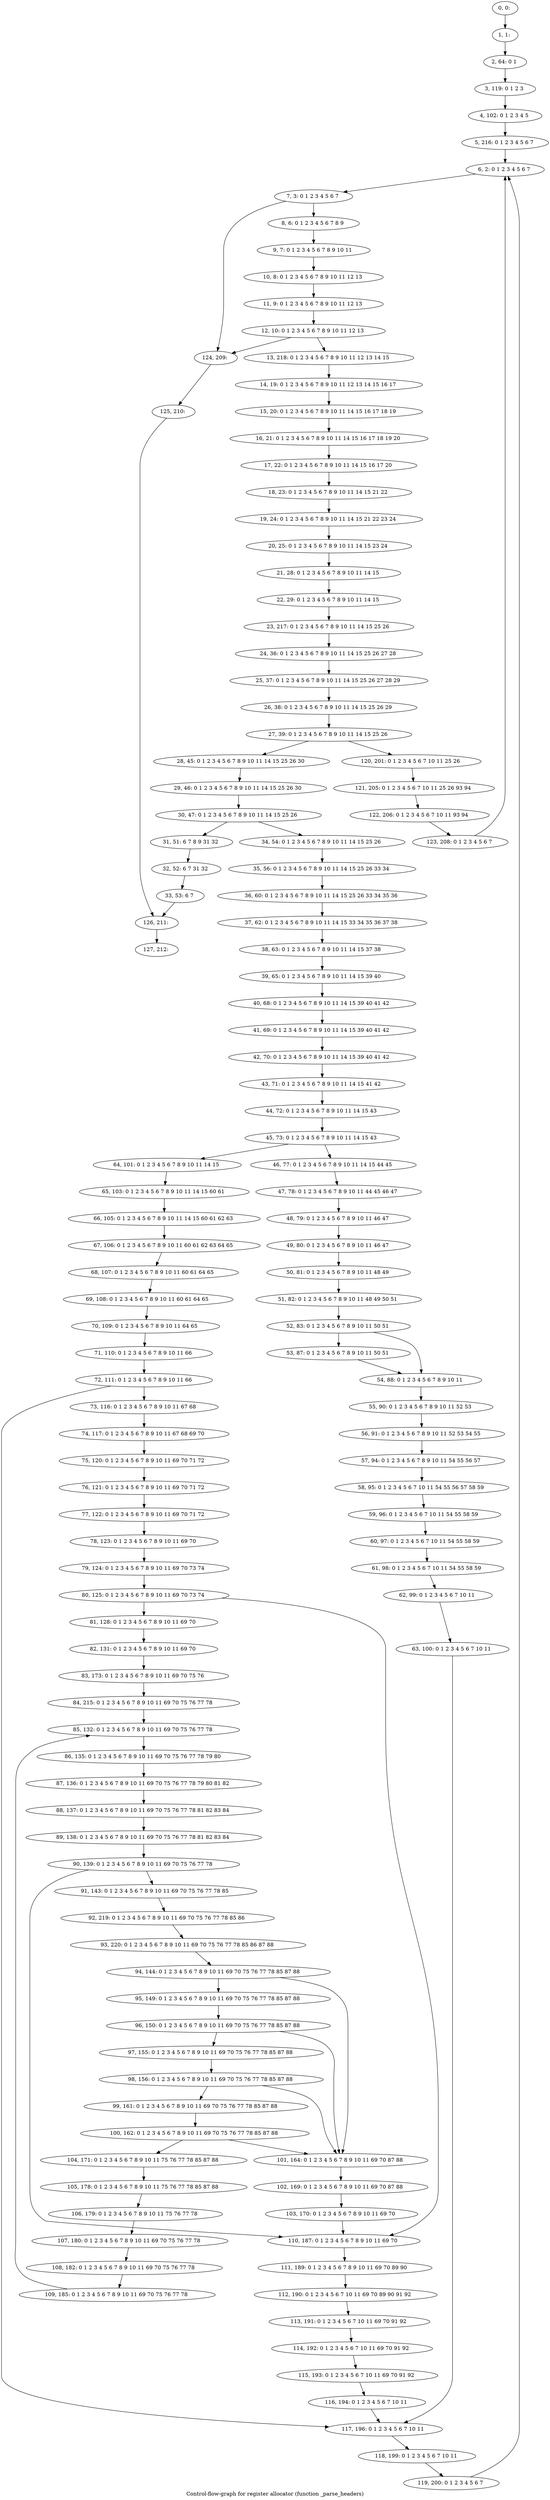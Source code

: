 digraph G {
graph [label="Control-flow-graph for register allocator (function _parse_headers)"]
0[label="0, 0: "];
1[label="1, 1: "];
2[label="2, 64: 0 1 "];
3[label="3, 119: 0 1 2 3 "];
4[label="4, 102: 0 1 2 3 4 5 "];
5[label="5, 216: 0 1 2 3 4 5 6 7 "];
6[label="6, 2: 0 1 2 3 4 5 6 7 "];
7[label="7, 3: 0 1 2 3 4 5 6 7 "];
8[label="8, 6: 0 1 2 3 4 5 6 7 8 9 "];
9[label="9, 7: 0 1 2 3 4 5 6 7 8 9 10 11 "];
10[label="10, 8: 0 1 2 3 4 5 6 7 8 9 10 11 12 13 "];
11[label="11, 9: 0 1 2 3 4 5 6 7 8 9 10 11 12 13 "];
12[label="12, 10: 0 1 2 3 4 5 6 7 8 9 10 11 12 13 "];
13[label="13, 218: 0 1 2 3 4 5 6 7 8 9 10 11 12 13 14 15 "];
14[label="14, 19: 0 1 2 3 4 5 6 7 8 9 10 11 12 13 14 15 16 17 "];
15[label="15, 20: 0 1 2 3 4 5 6 7 8 9 10 11 14 15 16 17 18 19 "];
16[label="16, 21: 0 1 2 3 4 5 6 7 8 9 10 11 14 15 16 17 18 19 20 "];
17[label="17, 22: 0 1 2 3 4 5 6 7 8 9 10 11 14 15 16 17 20 "];
18[label="18, 23: 0 1 2 3 4 5 6 7 8 9 10 11 14 15 21 22 "];
19[label="19, 24: 0 1 2 3 4 5 6 7 8 9 10 11 14 15 21 22 23 24 "];
20[label="20, 25: 0 1 2 3 4 5 6 7 8 9 10 11 14 15 23 24 "];
21[label="21, 28: 0 1 2 3 4 5 6 7 8 9 10 11 14 15 "];
22[label="22, 29: 0 1 2 3 4 5 6 7 8 9 10 11 14 15 "];
23[label="23, 217: 0 1 2 3 4 5 6 7 8 9 10 11 14 15 25 26 "];
24[label="24, 36: 0 1 2 3 4 5 6 7 8 9 10 11 14 15 25 26 27 28 "];
25[label="25, 37: 0 1 2 3 4 5 6 7 8 9 10 11 14 15 25 26 27 28 29 "];
26[label="26, 38: 0 1 2 3 4 5 6 7 8 9 10 11 14 15 25 26 29 "];
27[label="27, 39: 0 1 2 3 4 5 6 7 8 9 10 11 14 15 25 26 "];
28[label="28, 45: 0 1 2 3 4 5 6 7 8 9 10 11 14 15 25 26 30 "];
29[label="29, 46: 0 1 2 3 4 5 6 7 8 9 10 11 14 15 25 26 30 "];
30[label="30, 47: 0 1 2 3 4 5 6 7 8 9 10 11 14 15 25 26 "];
31[label="31, 51: 6 7 8 9 31 32 "];
32[label="32, 52: 6 7 31 32 "];
33[label="33, 53: 6 7 "];
34[label="34, 54: 0 1 2 3 4 5 6 7 8 9 10 11 14 15 25 26 "];
35[label="35, 56: 0 1 2 3 4 5 6 7 8 9 10 11 14 15 25 26 33 34 "];
36[label="36, 60: 0 1 2 3 4 5 6 7 8 9 10 11 14 15 25 26 33 34 35 36 "];
37[label="37, 62: 0 1 2 3 4 5 6 7 8 9 10 11 14 15 33 34 35 36 37 38 "];
38[label="38, 63: 0 1 2 3 4 5 6 7 8 9 10 11 14 15 37 38 "];
39[label="39, 65: 0 1 2 3 4 5 6 7 8 9 10 11 14 15 39 40 "];
40[label="40, 68: 0 1 2 3 4 5 6 7 8 9 10 11 14 15 39 40 41 42 "];
41[label="41, 69: 0 1 2 3 4 5 6 7 8 9 10 11 14 15 39 40 41 42 "];
42[label="42, 70: 0 1 2 3 4 5 6 7 8 9 10 11 14 15 39 40 41 42 "];
43[label="43, 71: 0 1 2 3 4 5 6 7 8 9 10 11 14 15 41 42 "];
44[label="44, 72: 0 1 2 3 4 5 6 7 8 9 10 11 14 15 43 "];
45[label="45, 73: 0 1 2 3 4 5 6 7 8 9 10 11 14 15 43 "];
46[label="46, 77: 0 1 2 3 4 5 6 7 8 9 10 11 14 15 44 45 "];
47[label="47, 78: 0 1 2 3 4 5 6 7 8 9 10 11 44 45 46 47 "];
48[label="48, 79: 0 1 2 3 4 5 6 7 8 9 10 11 46 47 "];
49[label="49, 80: 0 1 2 3 4 5 6 7 8 9 10 11 46 47 "];
50[label="50, 81: 0 1 2 3 4 5 6 7 8 9 10 11 48 49 "];
51[label="51, 82: 0 1 2 3 4 5 6 7 8 9 10 11 48 49 50 51 "];
52[label="52, 83: 0 1 2 3 4 5 6 7 8 9 10 11 50 51 "];
53[label="53, 87: 0 1 2 3 4 5 6 7 8 9 10 11 50 51 "];
54[label="54, 88: 0 1 2 3 4 5 6 7 8 9 10 11 "];
55[label="55, 90: 0 1 2 3 4 5 6 7 8 9 10 11 52 53 "];
56[label="56, 91: 0 1 2 3 4 5 6 7 8 9 10 11 52 53 54 55 "];
57[label="57, 94: 0 1 2 3 4 5 6 7 8 9 10 11 54 55 56 57 "];
58[label="58, 95: 0 1 2 3 4 5 6 7 10 11 54 55 56 57 58 59 "];
59[label="59, 96: 0 1 2 3 4 5 6 7 10 11 54 55 58 59 "];
60[label="60, 97: 0 1 2 3 4 5 6 7 10 11 54 55 58 59 "];
61[label="61, 98: 0 1 2 3 4 5 6 7 10 11 54 55 58 59 "];
62[label="62, 99: 0 1 2 3 4 5 6 7 10 11 "];
63[label="63, 100: 0 1 2 3 4 5 6 7 10 11 "];
64[label="64, 101: 0 1 2 3 4 5 6 7 8 9 10 11 14 15 "];
65[label="65, 103: 0 1 2 3 4 5 6 7 8 9 10 11 14 15 60 61 "];
66[label="66, 105: 0 1 2 3 4 5 6 7 8 9 10 11 14 15 60 61 62 63 "];
67[label="67, 106: 0 1 2 3 4 5 6 7 8 9 10 11 60 61 62 63 64 65 "];
68[label="68, 107: 0 1 2 3 4 5 6 7 8 9 10 11 60 61 64 65 "];
69[label="69, 108: 0 1 2 3 4 5 6 7 8 9 10 11 60 61 64 65 "];
70[label="70, 109: 0 1 2 3 4 5 6 7 8 9 10 11 64 65 "];
71[label="71, 110: 0 1 2 3 4 5 6 7 8 9 10 11 66 "];
72[label="72, 111: 0 1 2 3 4 5 6 7 8 9 10 11 66 "];
73[label="73, 116: 0 1 2 3 4 5 6 7 8 9 10 11 67 68 "];
74[label="74, 117: 0 1 2 3 4 5 6 7 8 9 10 11 67 68 69 70 "];
75[label="75, 120: 0 1 2 3 4 5 6 7 8 9 10 11 69 70 71 72 "];
76[label="76, 121: 0 1 2 3 4 5 6 7 8 9 10 11 69 70 71 72 "];
77[label="77, 122: 0 1 2 3 4 5 6 7 8 9 10 11 69 70 71 72 "];
78[label="78, 123: 0 1 2 3 4 5 6 7 8 9 10 11 69 70 "];
79[label="79, 124: 0 1 2 3 4 5 6 7 8 9 10 11 69 70 73 74 "];
80[label="80, 125: 0 1 2 3 4 5 6 7 8 9 10 11 69 70 73 74 "];
81[label="81, 128: 0 1 2 3 4 5 6 7 8 9 10 11 69 70 "];
82[label="82, 131: 0 1 2 3 4 5 6 7 8 9 10 11 69 70 "];
83[label="83, 173: 0 1 2 3 4 5 6 7 8 9 10 11 69 70 75 76 "];
84[label="84, 215: 0 1 2 3 4 5 6 7 8 9 10 11 69 70 75 76 77 78 "];
85[label="85, 132: 0 1 2 3 4 5 6 7 8 9 10 11 69 70 75 76 77 78 "];
86[label="86, 135: 0 1 2 3 4 5 6 7 8 9 10 11 69 70 75 76 77 78 79 80 "];
87[label="87, 136: 0 1 2 3 4 5 6 7 8 9 10 11 69 70 75 76 77 78 79 80 81 82 "];
88[label="88, 137: 0 1 2 3 4 5 6 7 8 9 10 11 69 70 75 76 77 78 81 82 83 84 "];
89[label="89, 138: 0 1 2 3 4 5 6 7 8 9 10 11 69 70 75 76 77 78 81 82 83 84 "];
90[label="90, 139: 0 1 2 3 4 5 6 7 8 9 10 11 69 70 75 76 77 78 "];
91[label="91, 143: 0 1 2 3 4 5 6 7 8 9 10 11 69 70 75 76 77 78 85 "];
92[label="92, 219: 0 1 2 3 4 5 6 7 8 9 10 11 69 70 75 76 77 78 85 86 "];
93[label="93, 220: 0 1 2 3 4 5 6 7 8 9 10 11 69 70 75 76 77 78 85 86 87 88 "];
94[label="94, 144: 0 1 2 3 4 5 6 7 8 9 10 11 69 70 75 76 77 78 85 87 88 "];
95[label="95, 149: 0 1 2 3 4 5 6 7 8 9 10 11 69 70 75 76 77 78 85 87 88 "];
96[label="96, 150: 0 1 2 3 4 5 6 7 8 9 10 11 69 70 75 76 77 78 85 87 88 "];
97[label="97, 155: 0 1 2 3 4 5 6 7 8 9 10 11 69 70 75 76 77 78 85 87 88 "];
98[label="98, 156: 0 1 2 3 4 5 6 7 8 9 10 11 69 70 75 76 77 78 85 87 88 "];
99[label="99, 161: 0 1 2 3 4 5 6 7 8 9 10 11 69 70 75 76 77 78 85 87 88 "];
100[label="100, 162: 0 1 2 3 4 5 6 7 8 9 10 11 69 70 75 76 77 78 85 87 88 "];
101[label="101, 164: 0 1 2 3 4 5 6 7 8 9 10 11 69 70 87 88 "];
102[label="102, 169: 0 1 2 3 4 5 6 7 8 9 10 11 69 70 87 88 "];
103[label="103, 170: 0 1 2 3 4 5 6 7 8 9 10 11 69 70 "];
104[label="104, 171: 0 1 2 3 4 5 6 7 8 9 10 11 75 76 77 78 85 87 88 "];
105[label="105, 178: 0 1 2 3 4 5 6 7 8 9 10 11 75 76 77 78 85 87 88 "];
106[label="106, 179: 0 1 2 3 4 5 6 7 8 9 10 11 75 76 77 78 "];
107[label="107, 180: 0 1 2 3 4 5 6 7 8 9 10 11 69 70 75 76 77 78 "];
108[label="108, 182: 0 1 2 3 4 5 6 7 8 9 10 11 69 70 75 76 77 78 "];
109[label="109, 185: 0 1 2 3 4 5 6 7 8 9 10 11 69 70 75 76 77 78 "];
110[label="110, 187: 0 1 2 3 4 5 6 7 8 9 10 11 69 70 "];
111[label="111, 189: 0 1 2 3 4 5 6 7 8 9 10 11 69 70 89 90 "];
112[label="112, 190: 0 1 2 3 4 5 6 7 10 11 69 70 89 90 91 92 "];
113[label="113, 191: 0 1 2 3 4 5 6 7 10 11 69 70 91 92 "];
114[label="114, 192: 0 1 2 3 4 5 6 7 10 11 69 70 91 92 "];
115[label="115, 193: 0 1 2 3 4 5 6 7 10 11 69 70 91 92 "];
116[label="116, 194: 0 1 2 3 4 5 6 7 10 11 "];
117[label="117, 196: 0 1 2 3 4 5 6 7 10 11 "];
118[label="118, 199: 0 1 2 3 4 5 6 7 10 11 "];
119[label="119, 200: 0 1 2 3 4 5 6 7 "];
120[label="120, 201: 0 1 2 3 4 5 6 7 10 11 25 26 "];
121[label="121, 205: 0 1 2 3 4 5 6 7 10 11 25 26 93 94 "];
122[label="122, 206: 0 1 2 3 4 5 6 7 10 11 93 94 "];
123[label="123, 208: 0 1 2 3 4 5 6 7 "];
124[label="124, 209: "];
125[label="125, 210: "];
126[label="126, 211: "];
127[label="127, 212: "];
0->1 ;
1->2 ;
2->3 ;
3->4 ;
4->5 ;
5->6 ;
6->7 ;
7->8 ;
7->124 ;
8->9 ;
9->10 ;
10->11 ;
11->12 ;
12->13 ;
12->124 ;
13->14 ;
14->15 ;
15->16 ;
16->17 ;
17->18 ;
18->19 ;
19->20 ;
20->21 ;
21->22 ;
22->23 ;
23->24 ;
24->25 ;
25->26 ;
26->27 ;
27->28 ;
27->120 ;
28->29 ;
29->30 ;
30->31 ;
30->34 ;
31->32 ;
32->33 ;
33->126 ;
34->35 ;
35->36 ;
36->37 ;
37->38 ;
38->39 ;
39->40 ;
40->41 ;
41->42 ;
42->43 ;
43->44 ;
44->45 ;
45->46 ;
45->64 ;
46->47 ;
47->48 ;
48->49 ;
49->50 ;
50->51 ;
51->52 ;
52->53 ;
52->54 ;
53->54 ;
54->55 ;
55->56 ;
56->57 ;
57->58 ;
58->59 ;
59->60 ;
60->61 ;
61->62 ;
62->63 ;
63->117 ;
64->65 ;
65->66 ;
66->67 ;
67->68 ;
68->69 ;
69->70 ;
70->71 ;
71->72 ;
72->73 ;
72->117 ;
73->74 ;
74->75 ;
75->76 ;
76->77 ;
77->78 ;
78->79 ;
79->80 ;
80->81 ;
80->110 ;
81->82 ;
82->83 ;
83->84 ;
84->85 ;
85->86 ;
86->87 ;
87->88 ;
88->89 ;
89->90 ;
90->91 ;
90->110 ;
91->92 ;
92->93 ;
93->94 ;
94->95 ;
94->101 ;
95->96 ;
96->97 ;
96->101 ;
97->98 ;
98->99 ;
98->101 ;
99->100 ;
100->101 ;
100->104 ;
101->102 ;
102->103 ;
103->110 ;
104->105 ;
105->106 ;
106->107 ;
107->108 ;
108->109 ;
109->85 ;
110->111 ;
111->112 ;
112->113 ;
113->114 ;
114->115 ;
115->116 ;
116->117 ;
117->118 ;
118->119 ;
119->6 ;
120->121 ;
121->122 ;
122->123 ;
123->6 ;
124->125 ;
125->126 ;
126->127 ;
}
